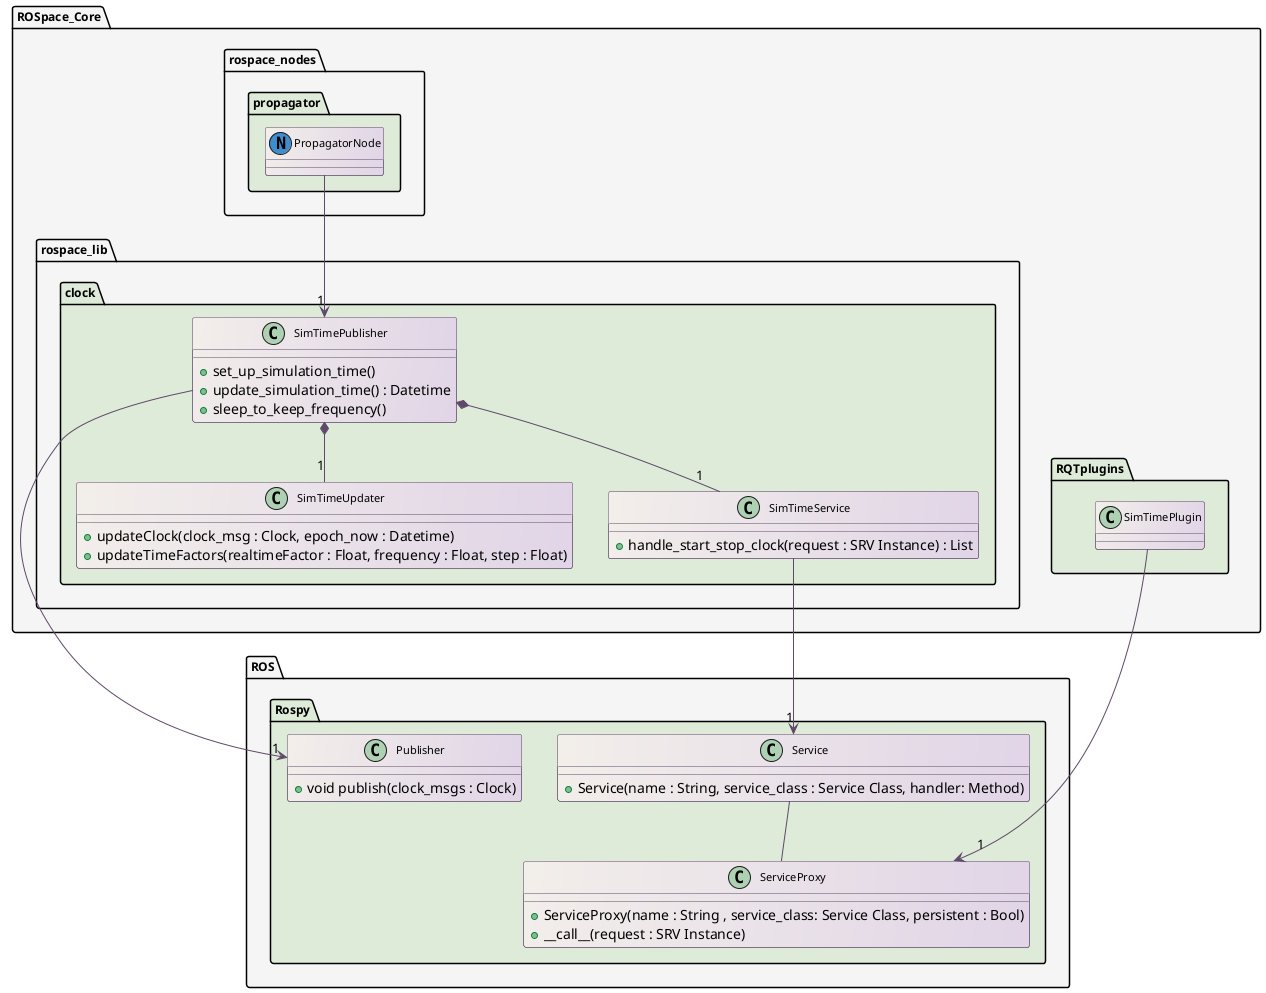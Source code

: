 @startuml
' @copyright Copyright (c) 2018, Christian Lanegger (lanegger.christian@epfl.ch)
'
' @license zlib license
'
' This file is licensed under the terms of the zlib license.
' See the LICENSE.md file in the root of this repository
' for complete details.

skinparam ClassBackgroundColor #F3EFEB/E1D5E7
skinparam ClassBorderColor     #5F4869
skinparam ClassArrowColor      #5F4869
skinparam PackageFontSize      12
skinparam ClassFontSize        11

package ROS #F5F5F5{


    package Rospy #DDEBD8{
        class Publisher{
            +void publish(clock_msgs : Clock)
        }

        class Service{
            +Service(name : String, service_class : Service Class, handler: Method)
        }
        class ServiceProxy{
            +ServiceProxy(name : String , service_class: Service Class, persistent : Bool)
            +__call__(request : SRV Instance)
        }
    }
}

package ROSpace_Core #F5F5F5{


    package rospace_nodes.propagator #DDEBD8{
        class PropagatorNode <<  (N,#3F8DCD) >>
    }

    package rospace_lib.clock #DDEBD8{
        class SimTimePublisher{
            +set_up_simulation_time()
            +update_simulation_time() : Datetime
            +sleep_to_keep_frequency()
        }

        class SimTimeUpdater{
            +updateClock(clock_msg : Clock, epoch_now : Datetime)
            +updateTimeFactors(realtimeFactor : Float, frequency : Float, step : Float)
        }

        class SimTimeService{
            +handle_start_stop_clock(request : SRV Instance) : List
        }
    }

    package RQTplugins #DDEBD8{
        class SimTimePlugin
    }

}
'connections:
Service -- ServiceProxy
PropagatorNode   --> "1" SimTimePublisher
SimTimePublisher *-- "1" SimTimeUpdater
SimTimePublisher *-- "1" SimTimeService
SimTimePublisher --> "1" Publisher
SimTimeService --> "1" Service
SimTimePlugin --> "1" ServiceProxy

' beauty connection:
RQTplugins -[hidden]left- SimTimeUpdater

@enduml
